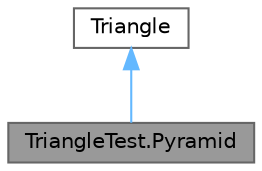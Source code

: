 digraph "TriangleTest.Pyramid"
{
 // LATEX_PDF_SIZE
  bgcolor="transparent";
  edge [fontname=Helvetica,fontsize=10,labelfontname=Helvetica,labelfontsize=10];
  node [fontname=Helvetica,fontsize=10,shape=box,height=0.2,width=0.4];
  Node1 [id="Node000001",label="TriangleTest.Pyramid",height=0.2,width=0.4,color="gray40", fillcolor="grey60", style="filled", fontcolor="black",tooltip="Класс, представляющий пирамиду"];
  Node2 -> Node1 [id="edge1_Node000001_Node000002",dir="back",color="steelblue1",style="solid",tooltip=" "];
  Node2 [id="Node000002",label="Triangle",height=0.2,width=0.4,color="gray40", fillcolor="white", style="filled",URL="$class_triangle_test_1_1_triangle.html",tooltip="Класс, представляющий треугольник"];
}
